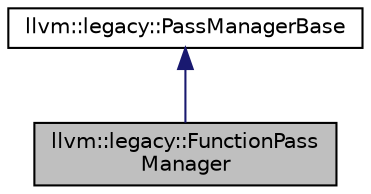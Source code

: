 digraph "llvm::legacy::FunctionPassManager"
{
 // LATEX_PDF_SIZE
  bgcolor="transparent";
  edge [fontname="Helvetica",fontsize="10",labelfontname="Helvetica",labelfontsize="10"];
  node [fontname="Helvetica",fontsize="10",shape="box"];
  Node1 [label="llvm::legacy::FunctionPass\lManager",height=0.2,width=0.4,color="black", fillcolor="grey75", style="filled", fontcolor="black",tooltip="FunctionPassManager manages FunctionPasses and BasicBlockPassManagers."];
  Node2 -> Node1 [dir="back",color="midnightblue",fontsize="10",style="solid",fontname="Helvetica"];
  Node2 [label="llvm::legacy::PassManagerBase",height=0.2,width=0.4,color="black",URL="$classllvm_1_1legacy_1_1PassManagerBase.html",tooltip="PassManagerBase - An abstract interface to allow code to add passes to a pass manager without having ..."];
}
